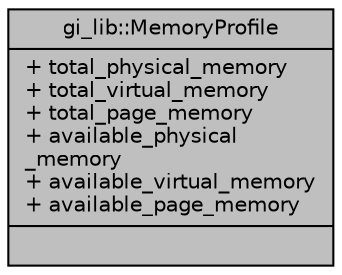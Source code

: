 digraph "gi_lib::MemoryProfile"
{
  edge [fontname="Helvetica",fontsize="10",labelfontname="Helvetica",labelfontsize="10"];
  node [fontname="Helvetica",fontsize="10",shape=record];
  Node1 [label="{gi_lib::MemoryProfile\n|+ total_physical_memory\l+ total_virtual_memory\l+ total_page_memory\l+ available_physical\l_memory\l+ available_virtual_memory\l+ available_page_memory\l|}",height=0.2,width=0.4,color="black", fillcolor="grey75", style="filled", fontcolor="black"];
}
